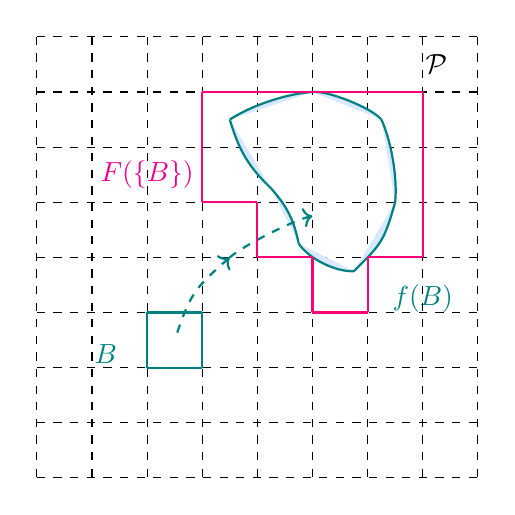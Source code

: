 \begin{tikzpicture}[scale=0.7]
    \node [color=black] (0) at (-4, 4) {};
    \node [color=black] (1) at (-3, 4) {};
    \node [color=black] (2) at (-2, 4) {};
    \node [color=black] (3) at (-1, 4) {};
    \node [color=black] (4) at (0, 4) {};
    \node [color=black] (5) at (1, 4) {};
    \node [color=black] (6) at (2, 4) {};
    \node [color=black] (7) at (3, 4) {};
    \node [color=black] (8) at (4, 4) {};
    \node [color=black] (9) at (4, 3) {};
    \node [color=black] (10) at (4, 2) {};
    \node [color=black] (11) at (4, 1) {};
    \node [color=black] (12) at (4, 0) {};
    \node [color=black] (13) at (4, -1) {};
    \node [color=black] (14) at (4, -2) {};
    \node [color=black] (15) at (4, -3) {};
    \node [color=black] (16) at (4, -4) {};
    \node [color=black] (17) at (3, -4) {};
    \node [color=black] (18) at (2, -4) {};
    \node [color=black] (19) at (1, -4) {};
    \node [color=black] (20) at (0, -4) {};
    \node [color=black] (21) at (-1, -4) {};
    \node [color=black] (22) at (-2, -4) {};
    \node [color=black] (23) at (-3, -4) {};
    \node [color=black] (24) at (-4, -4) {};
    \node [color=black] (25) at (-4, -3) {};
    \node [color=black] (26) at (-4, -2) {};
    \node [color=black] (27) at (-4, -1) {};
    \node [color=black] (28) at (-4, 0) {};
    \node [color=black] (29) at (-4, 1) {};
    \node [color=black] (30) at (-4, 2) {};
    \node [color=black] (31) at (-4, 3) {};
    \node [color=black] (32) at (-2, -1) {};
    \node [color=black] (33) at (-1, -1) {};
    \node [color=black] (34) at (-1, -2) {};
    \node [color=black] (35) at (-2, -2) {};
    \node [color=black] (36) at (-2.75, -1.75) {\textcolor{teal}{$B$}};
    \node [color=black] (37) at (-1.5, -1.5) {};
    \node [color=black] (38) at (-0.5, 2.5) {};
    \node [color=black] (39) at (0.25, 1.25) {};
    \node [color=black] (40) at (0.75, 0.25) {};
    \node [color=black] (41) at (1.75, -0.25) {};
    \node [color=black] (42) at (2.5, 1) {};
    \node [color=black] (43) at (2.25, 2.5) {};
    \node [color=black] (44) at (1, 3) {};
    \node [color=black] (45) at (3, -0.75) {\textcolor{teal}{$f(B)$}};
    \node [color=black] (46) at (1, 0.75) {};
    \node [color=black] (47) at (-0.5, 0) {};
    \node [color=black] (48) at (-1, 3) {};
    \node [color=black] (49) at (3, 3) {};
    \node [color=black] (50) at (3, 0) {};
    \node [color=black] (51) at (0, 0) {};
    \node [color=black] (52) at (0, 1) {};
    \node [color=black] (53) at (-1, 1) {};
    \node [color=black] (54) at (2, 0) {};
    \node [color=black] (55) at (1, 0) {};
    \node [color=black] (56) at (1, -1) {};
    \node [color=black] (57) at (2, -1) {};
    \node [color=black] (58) at (-2, 1.5) {};
    \node [color=black] (59) at (-2, 1.5) {\textcolor{magenta}{$F(\{ B \})$}};
    \node [color=black] (60) at (3.25, 3.5) {$\mathcal{P}$};

    \draw [-, dashed] (0.center) to (24.center);
    \draw [-, dashed] (1.center) to (23.center);
    \draw [-, dashed] (2.center) to (22.center);
    \draw [-, dashed] (3.center) to (21.center);
    \draw [-, dashed] (4.center) to (20.center);
    \draw [-, dashed] (5.center) to (19.center);
    \draw [-, dashed] (6.center) to (18.center);
    \draw [-, dashed] (7.center) to (17.center);
    \draw [-, dashed] (8.center) to (16.center);
    \draw [-, dashed] (0.center) to (8.center);
    \draw [-, dashed] (31.center) to (9.center);
    \draw [-, dashed] (30.center) to (10.center);
    \draw [-, dashed] (29.center) to (11.center);
    \draw [-, dashed] (28.center) to (12.center);
    \draw [-, dashed] (27.center) to (13.center);
    \draw [-, dashed] (26.center) to (14.center);
    \draw [-, dashed] (25.center) to (15.center);
    \draw [-, dashed] (24.center) to (16.center);
    \draw [-, draw={rgb,255: red,0; green,128; blue,128}, fill={rgb,255: red,216; green,232; blue,255}, thick] (32.center) to (33.center);
    \draw [-, draw={rgb,255: red,0; green,128; blue,128}, fill={rgb,255: red,216; green,232; blue,255}, thick] (33.center) to (34.center);
    \draw [-, draw={rgb,255: red,0; green,128; blue,128}, fill={rgb,255: red,216; green,232; blue,255}, thick] (34.center) to (35.center);
    \draw [-, draw={rgb,255: red,0; green,128; blue,128}, fill={rgb,255: red,216; green,232; blue,255}, thick] (35.center) to (32.center);
    \draw [-, draw={rgb,255: red,0; green,128; blue,128}, fill={rgb,255: red,216; green,232; blue,255}, thick, bend right=15] (38.center) to (39.center);
    \draw [-, draw={rgb,255: red,0; green,128; blue,128}, fill={rgb,255: red,216; green,232; blue,255}, thick, bend left=15] (39.center) to (40.center);
    \draw [-, draw={rgb,255: red,0; green,128; blue,128}, fill={rgb,255: red,216; green,232; blue,255}, thick, bend right, looseness=0.75] (40.center) to (41.center);
    \draw [-, draw={rgb,255: red,0; green,128; blue,128}, fill={rgb,255: red,216; green,232; blue,255}, thick, bend right=15, looseness=1.25] (41.center) to (42.center);
    \draw [-, draw={rgb,255: red,0; green,128; blue,128}, fill={rgb,255: red,216; green,232; blue,255}, thick, bend right=15, looseness=0.75] (42.center) to (43.center);
    \draw [-, draw={rgb,255: red,0; green,128; blue,128}, fill={rgb,255: red,216; green,232; blue,255}, thick, bend right, looseness=0.50] (43.center) to (44.center);
    \draw [-, draw={rgb,255: red,0; green,128; blue,128}, fill={rgb,255: red,216; green,232; blue,255}, thick, bend right=15, looseness=0.75] (44.center) to (38.center);
    \draw [fill=none, draw={rgb,255: red,0; green,128; blue,128}, dashed, <-, thick, bend right=15, looseness=1.25] (47.center) to (37.center);
    \draw [fill=none, draw={rgb,255: red,0; green,128; blue,128}, dashed, <-, thick, bend right=15, looseness=0.50] (46.center) to (47.center);
    \draw [-, draw={rgb,255: red,255; green,0; blue,123}, fill={rgb,255: red,255; green,221; blue,228}, thick] (51.center) to (52.center);
    \draw [-, draw={rgb,255: red,255; green,0; blue,123}, fill={rgb,255: red,255; green,221; blue,228}, thick] (52.center) to (53.center);
    \draw [-, draw={rgb,255: red,255; green,0; blue,123}, fill={rgb,255: red,255; green,221; blue,228}, thick] (53.center) to (48.center);
    \draw [-, draw={rgb,255: red,255; green,0; blue,123}, fill={rgb,255: red,255; green,221; blue,228}, thick] (48.center) to (49.center);
    \draw [-, draw={rgb,255: red,255; green,0; blue,123}, fill={rgb,255: red,255; green,221; blue,228}, thick] (49.center) to (50.center);
    \draw [-, draw={rgb,255: red,255; green,0; blue,123}, fill={rgb,255: red,255; green,221; blue,228}, thick] (50.center) to (54.center);
    \draw [-, draw={rgb,255: red,255; green,0; blue,123}, fill={rgb,255: red,255; green,221; blue,228}, thick] (54.center) to (57.center);
    \draw [-, draw={rgb,255: red,255; green,0; blue,123}, fill={rgb,255: red,255; green,221; blue,228}, thick] (57.center) to (56.center);
    \draw [-, draw={rgb,255: red,255; green,0; blue,123}, fill={rgb,255: red,255; green,221; blue,228}, thick] (56.center) to (55.center);
    \draw [-, draw={rgb,255: red,255; green,0; blue,123}, fill={rgb,255: red,255; green,221; blue,228}, thick] (55.center) to (51.center);
\end{tikzpicture}
